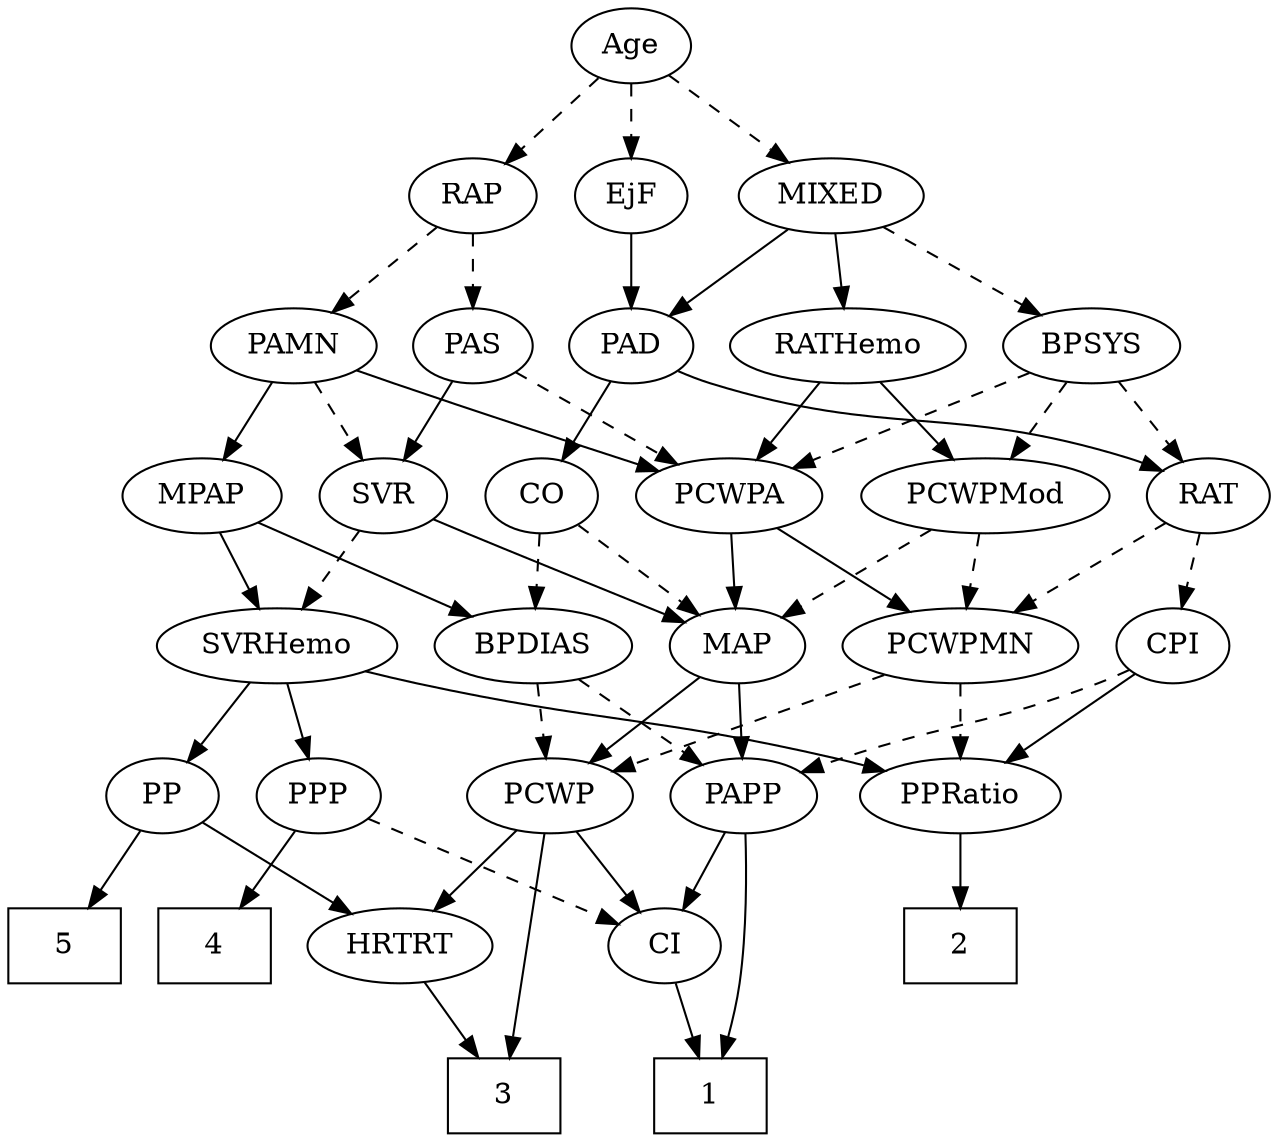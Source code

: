 strict digraph {
	graph [bb="0,0,566.3,540"];
	node [label="\N"];
	1	[height=0.5,
		pos="328,18",
		shape=box,
		width=0.75];
	2	[height=0.5,
		pos="431,90",
		shape=box,
		width=0.75];
	3	[height=0.5,
		pos="231,18",
		shape=box,
		width=0.75];
	4	[height=0.5,
		pos="99,90",
		shape=box,
		width=0.75];
	5	[height=0.5,
		pos="27,90",
		shape=box,
		width=0.75];
	Age	[height=0.5,
		pos="284,522",
		width=0.75];
	EjF	[height=0.5,
		pos="284,450",
		width=0.75];
	Age -> EjF	[pos="e,284,468.1 284,503.7 284,495.98 284,486.71 284,478.11",
		style=dashed];
	RAP	[height=0.5,
		pos="210,450",
		width=0.77632];
	Age -> RAP	[pos="e,225.21,465.38 269.02,506.83 258.56,496.94 244.41,483.55 232.58,472.36",
		style=dashed];
	MIXED	[height=0.5,
		pos="374,450",
		width=1.1193];
	Age -> MIXED	[pos="e,354.65,466.05 300.93,507.83 313.82,497.81 331.82,483.81 346.73,472.21",
		style=dashed];
	PAD	[height=0.5,
		pos="284,378",
		width=0.79437];
	EjF -> PAD	[pos="e,284,396.1 284,431.7 284,423.98 284,414.71 284,406.11",
		style=solid];
	PAS	[height=0.5,
		pos="210,378",
		width=0.75];
	RAP -> PAS	[pos="e,210,396.1 210,431.7 210,423.98 210,414.71 210,406.11",
		style=dashed];
	PAMN	[height=0.5,
		pos="129,378",
		width=1.011];
	RAP -> PAMN	[pos="e,146.37,394.01 194,435.17 182.62,425.34 167.11,411.93 154.09,400.69",
		style=dashed];
	BPSYS	[height=0.5,
		pos="485,378",
		width=1.0471];
	MIXED -> BPSYS	[pos="e,462.95,392.91 396.46,434.83 413.12,424.33 436.02,409.89 454.36,398.32",
		style=dashed];
	MIXED -> PAD	[pos="e,301.36,392.5 354.47,433.81 341.25,423.53 323.65,409.84 309.34,398.71",
		style=solid];
	RATHemo	[height=0.5,
		pos="380,378",
		width=1.3721];
	MIXED -> RATHemo	[pos="e,378.53,396.1 375.48,431.7 376.14,423.98 376.94,414.71 377.68,406.11",
		style=solid];
	MPAP	[height=0.5,
		pos="89,306",
		width=0.97491];
	SVRHemo	[height=0.5,
		pos="131,234",
		width=1.3902];
	MPAP -> SVRHemo	[pos="e,120.83,251.96 98.953,288.41 103.9,280.16 109.99,270.01 115.53,260.78",
		style=solid];
	BPDIAS	[height=0.5,
		pos="241,234",
		width=1.1735];
	MPAP -> BPDIAS	[pos="e,213.42,247.7 114.44,293.28 138.94,282 176.25,264.82 204.03,252.03",
		style=solid];
	RAT	[height=0.5,
		pos="539,306",
		width=0.75827];
	BPSYS -> RAT	[pos="e,526.91,322.67 497.52,360.76 504.44,351.8 513.15,340.51 520.8,330.59",
		style=dashed];
	PCWPMod	[height=0.5,
		pos="442,306",
		width=1.4443];
	BPSYS -> PCWPMod	[pos="e,452.42,323.96 474.81,360.41 469.69,352.08 463.38,341.8 457.66,332.49",
		style=dashed];
	PCWPA	[height=0.5,
		pos="330,306",
		width=1.1555];
	BPSYS -> PCWPA	[pos="e,357.86,319.58 458.35,364.97 433.16,353.59 395.12,336.41 366.99,323.71",
		style=dashed];
	CO	[height=0.5,
		pos="243,306",
		width=0.75];
	PAD -> CO	[pos="e,252.46,323.15 274.49,360.76 269.47,352.19 263.2,341.49 257.58,331.9",
		style=solid];
	PAD -> RAT	[pos="e,518.03,317.95 305.78,366.26 311,363.96 316.63,361.71 322,360 400.15,335.1 425.11,349.7 503,324 504.87,323.38 506.77,322.69 508.67,\
321.95",
		style=solid];
	CO -> BPDIAS	[pos="e,241.49,252.1 242.51,287.7 242.29,279.98 242.02,270.71 241.77,262.11",
		style=dashed];
	MAP	[height=0.5,
		pos="332,234",
		width=0.84854];
	CO -> MAP	[pos="e,314.42,248.83 259.74,291.83 272.91,281.47 291.48,266.87 306.5,255.06",
		style=dashed];
	SVR	[height=0.5,
		pos="170,306",
		width=0.77632];
	PAS -> SVR	[pos="e,179.23,323.15 200.72,360.76 195.83,352.19 189.71,341.49 184.23,331.9",
		style=solid];
	PAS -> PCWPA	[pos="e,306.02,320.99 229.82,365.44 248.11,354.77 275.62,338.72 297.18,326.14",
		style=dashed];
	PAMN -> MPAP	[pos="e,98.411,323.47 119.52,360.41 114.74,352.04 108.83,341.71 103.5,332.37",
		style=solid];
	PAMN -> SVR	[pos="e,160.64,322.99 138.72,360.41 143.74,351.83 149.97,341.19 155.55,331.67",
		style=dashed];
	PAMN -> PCWPA	[pos="e,298.11,317.69 157.03,366.24 162.64,364.14 168.5,361.97 174,360 195.26,352.38 249.63,334 288.19,321.03",
		style=solid];
	RATHemo -> PCWPMod	[pos="e,427.27,323.63 394.38,360.76 402.17,351.97 411.95,340.93 420.62,331.14",
		style=solid];
	RATHemo -> PCWPA	[pos="e,341.76,323.47 368.15,360.41 362.05,351.87 354.48,341.28 347.71,331.79",
		style=solid];
	CPI	[height=0.5,
		pos="526,234",
		width=0.75];
	PPRatio	[height=0.5,
		pos="431,162",
		width=1.1013];
	CPI -> PPRatio	[pos="e,450.94,177.7 508.58,220.16 494.84,210.04 475.39,195.71 459.41,183.93",
		style=solid];
	PAPP	[height=0.5,
		pos="337,162",
		width=0.88464];
	CPI -> PAPP	[pos="e,362.64,172.88 504.87,222.51 500.03,220.25 494.88,217.96 490,216 443.04,197.16 429.68,196.94 382,180 378.75,178.85 375.39,177.62 \
372.02,176.38",
		style=dashed];
	RAT -> CPI	[pos="e,529.21,252.28 535.85,288.05 534.42,280.35 532.69,271.03 531.08,262.36",
		style=dashed];
	PCWPMN	[height=0.5,
		pos="431,234",
		width=1.3902];
	RAT -> PCWPMN	[pos="e,454.1,249.97 520.19,292.81 504.33,282.53 481.29,267.6 462.61,255.49",
		style=dashed];
	SVR -> SVRHemo	[pos="e,140.54,252.12 160.95,288.76 156.36,280.53 150.68,270.32 145.49,261.02",
		style=dashed];
	SVR -> MAP	[pos="e,307.89,245.25 192.26,294.64 197.1,292.42 202.21,290.11 207,288 244.53,271.43 254.23,268.02 292,252 294.17,251.08 296.4,250.13 \
298.66,249.18",
		style=solid];
	PCWPMod -> PCWPMN	[pos="e,433.69,252.1 439.28,287.7 438.07,279.98 436.61,270.71 435.26,262.11",
		style=dashed];
	PCWPMod -> MAP	[pos="e,352.14,247.81 418.13,289.81 401.34,279.13 378.79,264.77 360.97,253.43",
		style=dashed];
	PCWPA -> PCWPMN	[pos="e,408.91,250.31 351.42,290.15 365.69,280.27 384.65,267.12 400.49,256.15",
		style=solid];
	PCWPA -> MAP	[pos="e,331.51,252.1 330.49,287.7 330.71,279.98 330.98,270.71 331.23,262.11",
		style=solid];
	PCWPMN -> PPRatio	[pos="e,431,180.1 431,215.7 431,207.98 431,198.71 431,190.11",
		style=dashed];
	PCWP	[height=0.5,
		pos="252,162",
		width=0.97491];
	PCWPMN -> PCWP	[pos="e,279.07,173.59 398.17,220.16 367.16,208.04 320.74,189.88 288.56,177.3",
		style=dashed];
	PP	[height=0.5,
		pos="77,162",
		width=0.75];
	SVRHemo -> PP	[pos="e,88.966,178.51 118.2,216.41 111.35,207.53 102.8,196.44 95.258,186.67",
		style=solid];
	PPP	[height=0.5,
		pos="149,162",
		width=0.75];
	SVRHemo -> PPP	[pos="e,144.68,179.79 135.36,216.05 137.39,208.14 139.86,198.54 142.14,189.69",
		style=solid];
	SVRHemo -> PPRatio	[pos="e,400.35,173.52 168,221.78 175.26,219.74 182.85,217.71 190,216 272.74,196.2 295.57,201.03 378,180 382.11,178.95 386.36,177.76 390.6,\
176.51",
		style=solid];
	BPDIAS -> PCWP	[pos="e,249.31,180.1 243.72,215.7 244.93,207.98 246.39,198.71 247.74,190.11",
		style=dashed];
	BPDIAS -> PAPP	[pos="e,318.3,176.64 261.36,218.15 275.57,207.79 294.68,193.86 310.14,182.58",
		style=dashed];
	MAP -> PCWP	[pos="e,269.11,177.97 315.42,218.5 304.31,208.77 289.47,195.79 276.94,184.83",
		style=solid];
	MAP -> PAPP	[pos="e,335.78,180.1 333.24,215.7 333.79,207.98 334.45,198.71 335.06,190.11",
		style=solid];
	PP -> 5	[pos="e,39.472,108.46 65.903,145.46 59.851,136.99 52.204,126.29 45.295,116.61",
		style=solid];
	HRTRT	[height=0.5,
		pos="184,90",
		width=1.1013];
	PP -> HRTRT	[pos="e,162.26,105.22 95.638,148.81 111.66,138.32 135.08,123.01 153.78,110.77",
		style=solid];
	PPP -> 4	[pos="e,111.47,108.46 137.9,145.46 131.85,136.99 124.2,126.29 117.3,116.61",
		style=solid];
	CI	[height=0.5,
		pos="307,90",
		width=0.75];
	PPP -> CI	[pos="e,285.22,100.65 170.97,151.27 198.21,139.2 244.81,118.55 275.76,104.84",
		style=dashed];
	PPRatio -> 2	[pos="e,431,108.1 431,143.7 431,135.98 431,126.71 431,118.11",
		style=solid];
	PCWP -> 3	[pos="e,233.54,36.189 249.47,143.87 245.89,119.67 239.31,75.211 235.05,46.393",
		style=solid];
	PCWP -> CI	[pos="e,294.95,106.34 264.48,145.12 271.61,136.04 280.69,124.49 288.62,114.39",
		style=solid];
	PCWP -> HRTRT	[pos="e,199.52,106.98 236.91,145.46 228.05,136.35 216.69,124.65 206.76,114.43",
		style=solid];
	CI -> 1	[pos="e,322.82,36.275 312.08,72.055 314.42,64.261 317.25,54.822 319.88,46.079",
		style=solid];
	PAPP -> 1	[pos="e,334.24,36.407 340.23,143.86 343.13,125.89 346.45,96.85 343,72 341.82,63.475 339.61,54.394 337.25,46.201",
		style=solid];
	PAPP -> CI	[pos="e,314.06,107.47 329.89,144.41 326.34,136.13 321.97,125.92 318,116.66",
		style=solid];
	HRTRT -> 3	[pos="e,219.29,36.447 195.14,72.411 200.65,64.2 207.43,54.099 213.61,44.9",
		style=solid];
}
